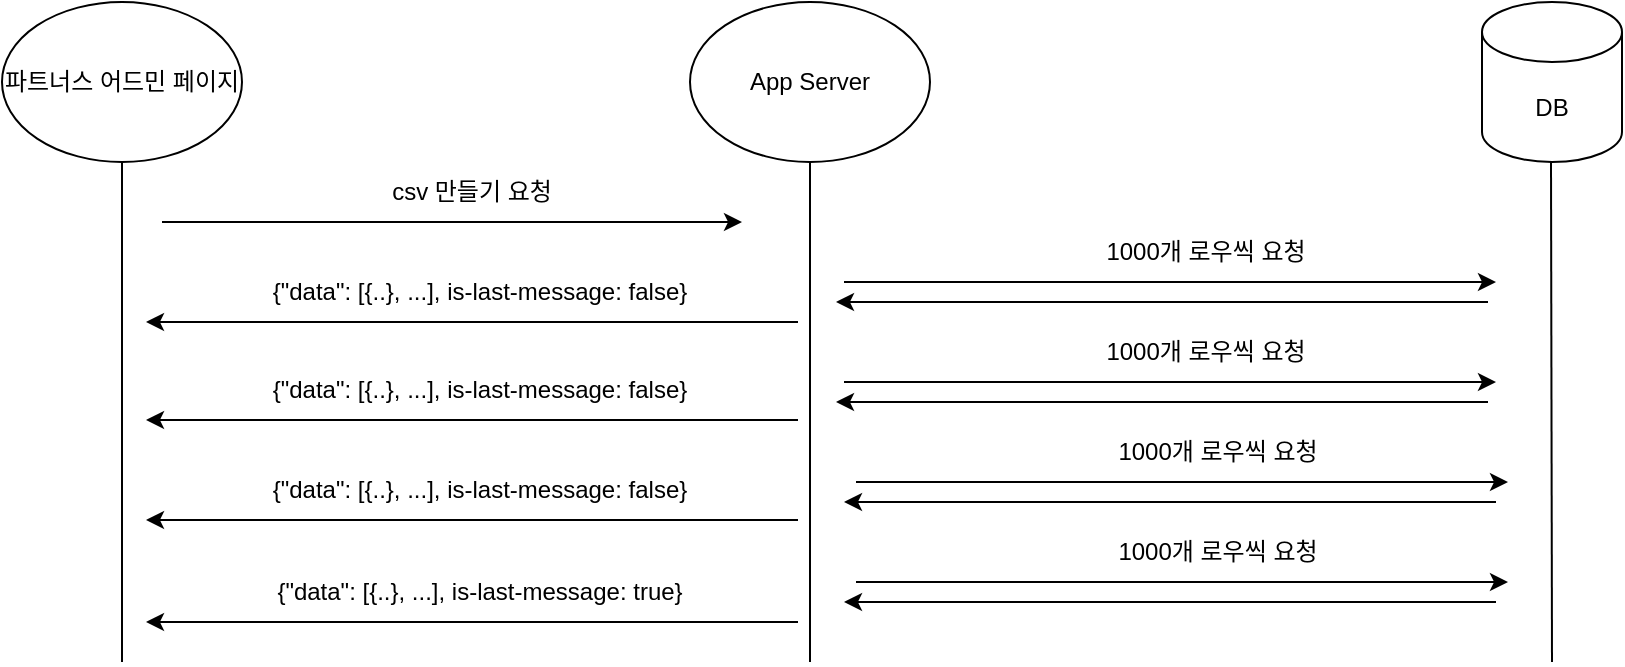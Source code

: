 <mxfile version="24.7.8">
  <diagram name="페이지-1" id="5Vk5d0EpEvXTpRAi1iLZ">
    <mxGraphModel dx="1242" dy="785" grid="1" gridSize="10" guides="1" tooltips="1" connect="1" arrows="1" fold="1" page="1" pageScale="1" pageWidth="827" pageHeight="1169" math="0" shadow="0">
      <root>
        <mxCell id="0" />
        <mxCell id="1" parent="0" />
        <mxCell id="0g4qHQ6darzbjiRX8Hh9-1" value="파트너스 어드민 페이지" style="ellipse;whiteSpace=wrap;html=1;" vertex="1" parent="1">
          <mxGeometry x="10" y="150" width="120" height="80" as="geometry" />
        </mxCell>
        <mxCell id="0g4qHQ6darzbjiRX8Hh9-7" value="App Server" style="ellipse;whiteSpace=wrap;html=1;" vertex="1" parent="1">
          <mxGeometry x="354" y="150" width="120" height="80" as="geometry" />
        </mxCell>
        <mxCell id="0g4qHQ6darzbjiRX8Hh9-8" value="DB" style="shape=cylinder3;whiteSpace=wrap;html=1;boundedLbl=1;backgroundOutline=1;size=15;" vertex="1" parent="1">
          <mxGeometry x="750" y="150" width="70" height="80" as="geometry" />
        </mxCell>
        <mxCell id="0g4qHQ6darzbjiRX8Hh9-24" value="" style="endArrow=none;html=1;rounded=0;entryX=0.5;entryY=1;entryDx=0;entryDy=0;" edge="1" parent="1" target="0g4qHQ6darzbjiRX8Hh9-1">
          <mxGeometry width="50" height="50" relative="1" as="geometry">
            <mxPoint x="70" y="480" as="sourcePoint" />
            <mxPoint x="80" y="240" as="targetPoint" />
          </mxGeometry>
        </mxCell>
        <mxCell id="0g4qHQ6darzbjiRX8Hh9-25" value="" style="endArrow=none;html=1;rounded=0;entryX=0.5;entryY=1;entryDx=0;entryDy=0;" edge="1" parent="1">
          <mxGeometry width="50" height="50" relative="1" as="geometry">
            <mxPoint x="414" y="480" as="sourcePoint" />
            <mxPoint x="414" y="230" as="targetPoint" />
          </mxGeometry>
        </mxCell>
        <mxCell id="0g4qHQ6darzbjiRX8Hh9-26" value="" style="endArrow=none;html=1;rounded=0;entryX=0.5;entryY=1;entryDx=0;entryDy=0;" edge="1" parent="1">
          <mxGeometry width="50" height="50" relative="1" as="geometry">
            <mxPoint x="785" y="480" as="sourcePoint" />
            <mxPoint x="784.5" y="230" as="targetPoint" />
          </mxGeometry>
        </mxCell>
        <mxCell id="0g4qHQ6darzbjiRX8Hh9-27" value="" style="endArrow=classic;html=1;rounded=0;" edge="1" parent="1">
          <mxGeometry width="50" height="50" relative="1" as="geometry">
            <mxPoint x="90" y="260" as="sourcePoint" />
            <mxPoint x="380" y="260" as="targetPoint" />
          </mxGeometry>
        </mxCell>
        <mxCell id="0g4qHQ6darzbjiRX8Hh9-28" value="csv 만들기 요청" style="text;html=1;align=center;verticalAlign=middle;whiteSpace=wrap;rounded=0;" vertex="1" parent="1">
          <mxGeometry x="200" y="230" width="90" height="30" as="geometry" />
        </mxCell>
        <mxCell id="0g4qHQ6darzbjiRX8Hh9-30" value="" style="endArrow=classic;html=1;rounded=0;" edge="1" parent="1">
          <mxGeometry width="50" height="50" relative="1" as="geometry">
            <mxPoint x="431" y="290" as="sourcePoint" />
            <mxPoint x="757" y="290" as="targetPoint" />
          </mxGeometry>
        </mxCell>
        <mxCell id="0g4qHQ6darzbjiRX8Hh9-31" value="1000개 로우씩 요청" style="text;html=1;align=center;verticalAlign=middle;whiteSpace=wrap;rounded=0;" vertex="1" parent="1">
          <mxGeometry x="557" y="260" width="110" height="30" as="geometry" />
        </mxCell>
        <mxCell id="0g4qHQ6darzbjiRX8Hh9-32" value="" style="endArrow=classic;html=1;rounded=0;" edge="1" parent="1">
          <mxGeometry width="50" height="50" relative="1" as="geometry">
            <mxPoint x="431" y="340" as="sourcePoint" />
            <mxPoint x="757" y="340" as="targetPoint" />
          </mxGeometry>
        </mxCell>
        <mxCell id="0g4qHQ6darzbjiRX8Hh9-33" value="1000개 로우씩 요청" style="text;html=1;align=center;verticalAlign=middle;whiteSpace=wrap;rounded=0;" vertex="1" parent="1">
          <mxGeometry x="557" y="310" width="110" height="30" as="geometry" />
        </mxCell>
        <mxCell id="0g4qHQ6darzbjiRX8Hh9-34" value="" style="endArrow=classic;html=1;rounded=0;" edge="1" parent="1">
          <mxGeometry width="50" height="50" relative="1" as="geometry">
            <mxPoint x="437" y="390" as="sourcePoint" />
            <mxPoint x="763" y="390" as="targetPoint" />
          </mxGeometry>
        </mxCell>
        <mxCell id="0g4qHQ6darzbjiRX8Hh9-35" value="1000개 로우씩 요청" style="text;html=1;align=center;verticalAlign=middle;whiteSpace=wrap;rounded=0;" vertex="1" parent="1">
          <mxGeometry x="563" y="360" width="110" height="30" as="geometry" />
        </mxCell>
        <mxCell id="0g4qHQ6darzbjiRX8Hh9-36" value="" style="endArrow=classic;html=1;rounded=0;" edge="1" parent="1">
          <mxGeometry width="50" height="50" relative="1" as="geometry">
            <mxPoint x="437" y="440" as="sourcePoint" />
            <mxPoint x="763" y="440" as="targetPoint" />
          </mxGeometry>
        </mxCell>
        <mxCell id="0g4qHQ6darzbjiRX8Hh9-37" value="1000개 로우씩 요청" style="text;html=1;align=center;verticalAlign=middle;whiteSpace=wrap;rounded=0;" vertex="1" parent="1">
          <mxGeometry x="563" y="410" width="110" height="30" as="geometry" />
        </mxCell>
        <mxCell id="0g4qHQ6darzbjiRX8Hh9-38" value="" style="endArrow=classic;html=1;rounded=0;" edge="1" parent="1">
          <mxGeometry width="50" height="50" relative="1" as="geometry">
            <mxPoint x="408" y="310" as="sourcePoint" />
            <mxPoint x="82" y="310" as="targetPoint" />
          </mxGeometry>
        </mxCell>
        <mxCell id="0g4qHQ6darzbjiRX8Hh9-39" value="{&quot;data&quot;: [{..}, ...],&amp;nbsp;is-last-message: false}" style="text;html=1;align=center;verticalAlign=middle;whiteSpace=wrap;rounded=0;" vertex="1" parent="1">
          <mxGeometry x="144" y="280" width="210" height="30" as="geometry" />
        </mxCell>
        <mxCell id="0g4qHQ6darzbjiRX8Hh9-40" value="" style="endArrow=classic;html=1;rounded=0;" edge="1" parent="1">
          <mxGeometry width="50" height="50" relative="1" as="geometry">
            <mxPoint x="408" y="359" as="sourcePoint" />
            <mxPoint x="82" y="359" as="targetPoint" />
          </mxGeometry>
        </mxCell>
        <mxCell id="0g4qHQ6darzbjiRX8Hh9-41" value="{&quot;data&quot;: [{..}, ...],&amp;nbsp;is-last-message: false}" style="text;html=1;align=center;verticalAlign=middle;whiteSpace=wrap;rounded=0;" vertex="1" parent="1">
          <mxGeometry x="144" y="329" width="210" height="30" as="geometry" />
        </mxCell>
        <mxCell id="0g4qHQ6darzbjiRX8Hh9-42" value="" style="endArrow=classic;html=1;rounded=0;" edge="1" parent="1">
          <mxGeometry width="50" height="50" relative="1" as="geometry">
            <mxPoint x="408" y="409" as="sourcePoint" />
            <mxPoint x="82" y="409" as="targetPoint" />
          </mxGeometry>
        </mxCell>
        <mxCell id="0g4qHQ6darzbjiRX8Hh9-43" value="{&quot;data&quot;: [{..}, ...],&amp;nbsp;is-last-message: false}" style="text;html=1;align=center;verticalAlign=middle;whiteSpace=wrap;rounded=0;" vertex="1" parent="1">
          <mxGeometry x="144" y="379" width="210" height="30" as="geometry" />
        </mxCell>
        <mxCell id="0g4qHQ6darzbjiRX8Hh9-44" value="" style="endArrow=classic;html=1;rounded=0;" edge="1" parent="1">
          <mxGeometry width="50" height="50" relative="1" as="geometry">
            <mxPoint x="408" y="460" as="sourcePoint" />
            <mxPoint x="82" y="460" as="targetPoint" />
          </mxGeometry>
        </mxCell>
        <mxCell id="0g4qHQ6darzbjiRX8Hh9-45" value="{&quot;data&quot;: [{..}, ...],&amp;nbsp;is-last-message: true}" style="text;html=1;align=center;verticalAlign=middle;whiteSpace=wrap;rounded=0;" vertex="1" parent="1">
          <mxGeometry x="144" y="430" width="210" height="30" as="geometry" />
        </mxCell>
        <mxCell id="0g4qHQ6darzbjiRX8Hh9-46" value="" style="endArrow=classic;html=1;rounded=0;" edge="1" parent="1">
          <mxGeometry width="50" height="50" relative="1" as="geometry">
            <mxPoint x="753" y="300" as="sourcePoint" />
            <mxPoint x="427" y="300" as="targetPoint" />
          </mxGeometry>
        </mxCell>
        <mxCell id="0g4qHQ6darzbjiRX8Hh9-47" value="" style="endArrow=classic;html=1;rounded=0;" edge="1" parent="1">
          <mxGeometry width="50" height="50" relative="1" as="geometry">
            <mxPoint x="753" y="350" as="sourcePoint" />
            <mxPoint x="427" y="350" as="targetPoint" />
          </mxGeometry>
        </mxCell>
        <mxCell id="0g4qHQ6darzbjiRX8Hh9-48" value="" style="endArrow=classic;html=1;rounded=0;" edge="1" parent="1">
          <mxGeometry width="50" height="50" relative="1" as="geometry">
            <mxPoint x="757" y="400" as="sourcePoint" />
            <mxPoint x="431" y="400" as="targetPoint" />
          </mxGeometry>
        </mxCell>
        <mxCell id="0g4qHQ6darzbjiRX8Hh9-49" value="" style="endArrow=classic;html=1;rounded=0;" edge="1" parent="1">
          <mxGeometry width="50" height="50" relative="1" as="geometry">
            <mxPoint x="757" y="450" as="sourcePoint" />
            <mxPoint x="431" y="450" as="targetPoint" />
          </mxGeometry>
        </mxCell>
      </root>
    </mxGraphModel>
  </diagram>
</mxfile>
